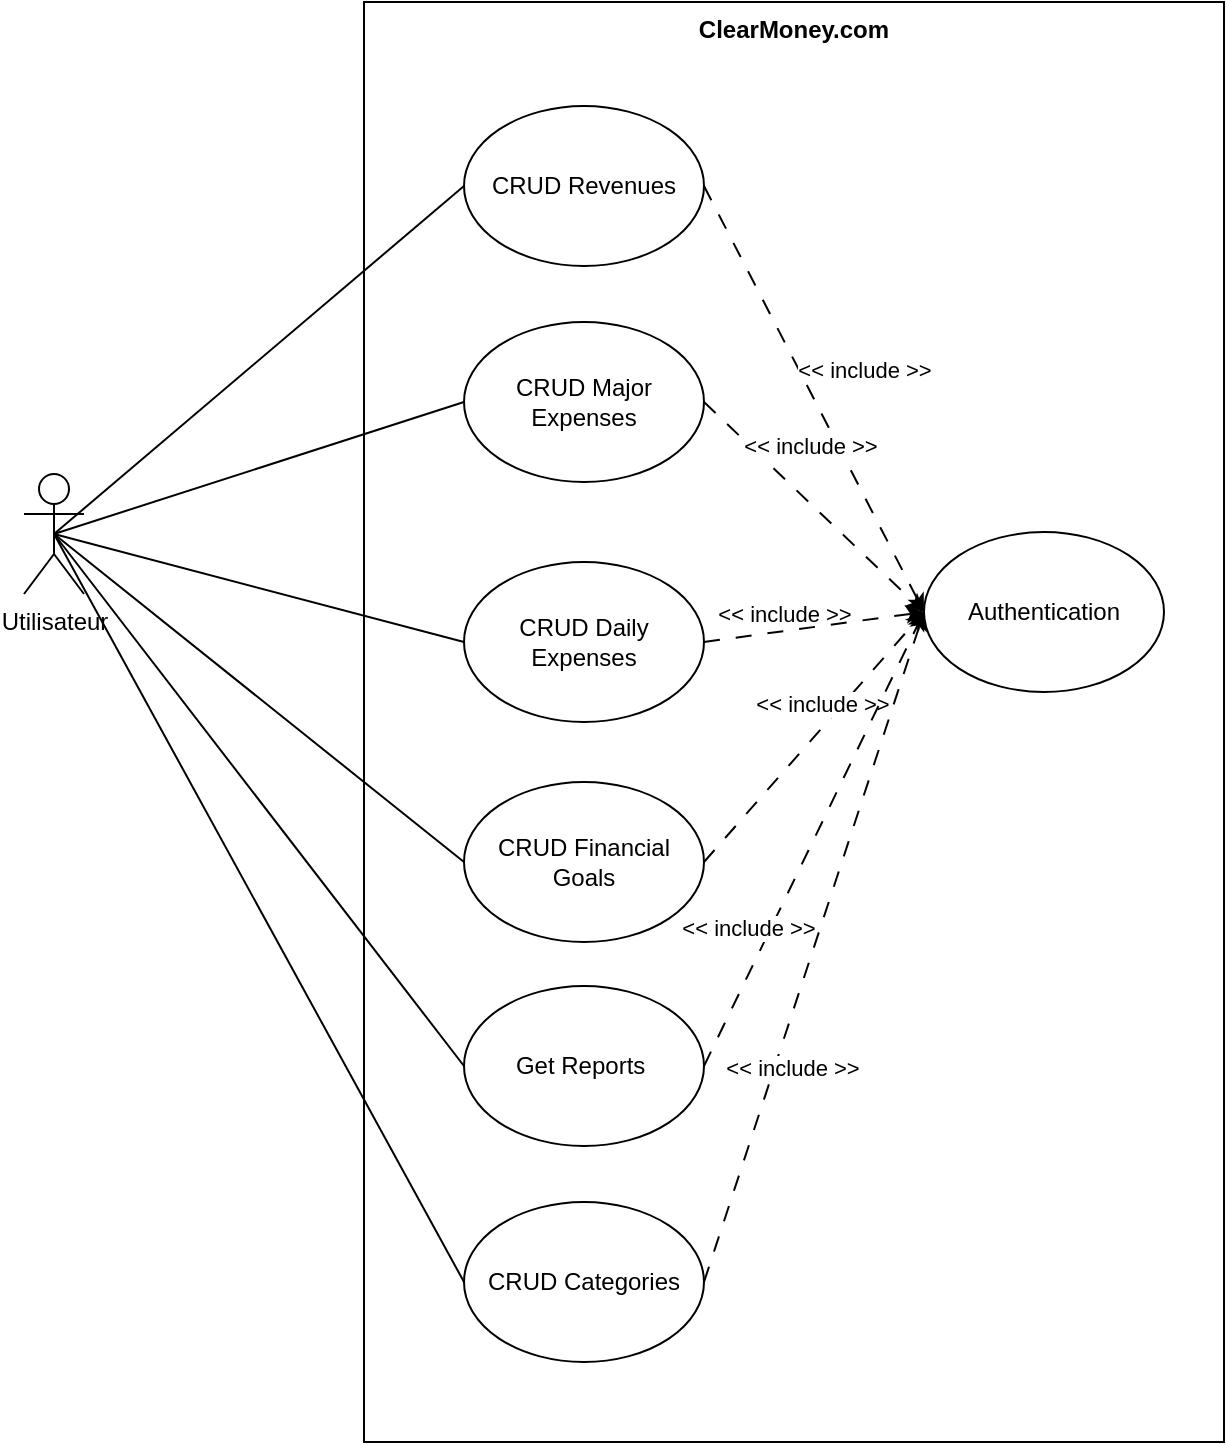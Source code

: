 <mxfile>
    <diagram name="Page-1" id="5QJrJIzcXwLKa7ETfwGM">
        <mxGraphModel dx="324" dy="613" grid="1" gridSize="10" guides="1" tooltips="1" connect="1" arrows="1" fold="1" page="1" pageScale="1" pageWidth="850" pageHeight="1100" math="0" shadow="0">
            <root>
                <mxCell id="0"/>
                <mxCell id="1" parent="0"/>
                <mxCell id="36gx3z8lY3JEfR8uMzHo-1" value="&lt;b&gt;ClearMoney.com&lt;/b&gt;" style="html=1;whiteSpace=wrap;verticalAlign=top;" parent="1" vertex="1">
                    <mxGeometry x="1500" y="260" width="430" height="720" as="geometry"/>
                </mxCell>
                <mxCell id="36gx3z8lY3JEfR8uMzHo-2" style="rounded=0;orthogonalLoop=1;jettySize=auto;html=1;exitX=1;exitY=0.5;exitDx=0;exitDy=0;entryX=0;entryY=0.5;entryDx=0;entryDy=0;dashed=1;dashPattern=8 8;" parent="1" source="36gx3z8lY3JEfR8uMzHo-4" target="36gx3z8lY3JEfR8uMzHo-11" edge="1">
                    <mxGeometry relative="1" as="geometry"/>
                </mxCell>
                <mxCell id="36gx3z8lY3JEfR8uMzHo-3" value="&amp;lt;&amp;lt; include &amp;gt;&amp;gt;" style="edgeLabel;html=1;align=center;verticalAlign=middle;resizable=0;points=[];shadow=0;" parent="36gx3z8lY3JEfR8uMzHo-2" vertex="1" connectable="0">
                    <mxGeometry x="-0.075" y="-1" relative="1" as="geometry">
                        <mxPoint x="-10" y="115" as="offset"/>
                    </mxGeometry>
                </mxCell>
                <mxCell id="36gx3z8lY3JEfR8uMzHo-4" value="CRUD Revenues" style="ellipse;whiteSpace=wrap;html=1;" parent="1" vertex="1">
                    <mxGeometry x="1550" y="312" width="120" height="80" as="geometry"/>
                </mxCell>
                <mxCell id="36gx3z8lY3JEfR8uMzHo-5" style="rounded=0;orthogonalLoop=1;jettySize=auto;html=1;exitX=1;exitY=0.5;exitDx=0;exitDy=0;entryX=0;entryY=0.5;entryDx=0;entryDy=0;dashed=1;dashPattern=8 8;" parent="1" source="36gx3z8lY3JEfR8uMzHo-6" target="36gx3z8lY3JEfR8uMzHo-11" edge="1">
                    <mxGeometry relative="1" as="geometry"/>
                </mxCell>
                <mxCell id="36gx3z8lY3JEfR8uMzHo-6" value="CRUD Major Expenses" style="ellipse;whiteSpace=wrap;html=1;" parent="1" vertex="1">
                    <mxGeometry x="1550" y="420" width="120" height="80" as="geometry"/>
                </mxCell>
                <mxCell id="36gx3z8lY3JEfR8uMzHo-7" style="rounded=0;orthogonalLoop=1;jettySize=auto;html=1;exitX=1;exitY=0.5;exitDx=0;exitDy=0;entryX=0;entryY=0.5;entryDx=0;entryDy=0;dashed=1;dashPattern=8 8;" parent="1" source="36gx3z8lY3JEfR8uMzHo-8" target="36gx3z8lY3JEfR8uMzHo-11" edge="1">
                    <mxGeometry relative="1" as="geometry"/>
                </mxCell>
                <mxCell id="36gx3z8lY3JEfR8uMzHo-8" value="&lt;div style=&quot;direction: rtl;&quot;&gt;&lt;span style=&quot;background-color: initial;&quot;&gt;CRUD Financial Goals&lt;/span&gt;&lt;/div&gt;" style="ellipse;whiteSpace=wrap;html=1;" parent="1" vertex="1">
                    <mxGeometry x="1550" y="650" width="120" height="80" as="geometry"/>
                </mxCell>
                <mxCell id="36gx3z8lY3JEfR8uMzHo-9" style="rounded=0;orthogonalLoop=1;jettySize=auto;html=1;exitX=1;exitY=0.5;exitDx=0;exitDy=0;entryX=0;entryY=0.5;entryDx=0;entryDy=0;dashed=1;dashPattern=8 8;" parent="1" source="36gx3z8lY3JEfR8uMzHo-10" target="36gx3z8lY3JEfR8uMzHo-11" edge="1">
                    <mxGeometry relative="1" as="geometry"/>
                </mxCell>
                <mxCell id="36gx3z8lY3JEfR8uMzHo-10" value="CRUD Daily Expenses" style="ellipse;whiteSpace=wrap;html=1;" parent="1" vertex="1">
                    <mxGeometry x="1550" y="540" width="120" height="80" as="geometry"/>
                </mxCell>
                <mxCell id="36gx3z8lY3JEfR8uMzHo-11" value="Authentication" style="ellipse;whiteSpace=wrap;html=1;" parent="1" vertex="1">
                    <mxGeometry x="1780" y="525" width="120" height="80" as="geometry"/>
                </mxCell>
                <mxCell id="36gx3z8lY3JEfR8uMzHo-12" style="rounded=0;orthogonalLoop=1;jettySize=auto;html=1;exitX=0.5;exitY=0.5;exitDx=0;exitDy=0;exitPerimeter=0;entryX=0;entryY=0.5;entryDx=0;entryDy=0;endArrow=none;endFill=0;" parent="1" source="36gx3z8lY3JEfR8uMzHo-16" target="36gx3z8lY3JEfR8uMzHo-4" edge="1">
                    <mxGeometry relative="1" as="geometry"/>
                </mxCell>
                <mxCell id="36gx3z8lY3JEfR8uMzHo-13" style="rounded=0;orthogonalLoop=1;jettySize=auto;html=1;exitX=0.5;exitY=0.5;exitDx=0;exitDy=0;exitPerimeter=0;entryX=0;entryY=0.5;entryDx=0;entryDy=0;endArrow=none;endFill=0;" parent="1" source="36gx3z8lY3JEfR8uMzHo-16" target="36gx3z8lY3JEfR8uMzHo-6" edge="1">
                    <mxGeometry relative="1" as="geometry"/>
                </mxCell>
                <mxCell id="36gx3z8lY3JEfR8uMzHo-14" style="rounded=0;orthogonalLoop=1;jettySize=auto;html=1;exitX=0.5;exitY=0.5;exitDx=0;exitDy=0;exitPerimeter=0;entryX=0;entryY=0.5;entryDx=0;entryDy=0;endArrow=none;endFill=0;" parent="1" source="36gx3z8lY3JEfR8uMzHo-16" target="36gx3z8lY3JEfR8uMzHo-10" edge="1">
                    <mxGeometry relative="1" as="geometry"/>
                </mxCell>
                <mxCell id="36gx3z8lY3JEfR8uMzHo-15" style="rounded=0;orthogonalLoop=1;jettySize=auto;html=1;exitX=0.5;exitY=0.5;exitDx=0;exitDy=0;exitPerimeter=0;entryX=0;entryY=0.5;entryDx=0;entryDy=0;endArrow=none;endFill=0;" parent="1" source="36gx3z8lY3JEfR8uMzHo-16" target="36gx3z8lY3JEfR8uMzHo-8" edge="1">
                    <mxGeometry relative="1" as="geometry"/>
                </mxCell>
                <mxCell id="36gx3z8lY3JEfR8uMzHo-16" value="Utilisateur" style="shape=umlActor;verticalLabelPosition=bottom;verticalAlign=top;html=1;outlineConnect=0;" parent="1" vertex="1">
                    <mxGeometry x="1330" y="496" width="30" height="60" as="geometry"/>
                </mxCell>
                <mxCell id="36gx3z8lY3JEfR8uMzHo-17" value="&amp;lt;&amp;lt; include &amp;gt;&amp;gt;" style="edgeLabel;html=1;align=center;verticalAlign=middle;resizable=0;points=[];" parent="1" vertex="1" connectable="0">
                    <mxGeometry x="1700.002" y="470.002" as="geometry">
                        <mxPoint x="23" y="12" as="offset"/>
                    </mxGeometry>
                </mxCell>
                <mxCell id="36gx3z8lY3JEfR8uMzHo-18" value="&amp;lt;&amp;lt; include &amp;gt;&amp;gt;" style="edgeLabel;html=1;align=center;verticalAlign=middle;resizable=0;points=[];" parent="1" vertex="1" connectable="0">
                    <mxGeometry x="1749.592" y="444.072" as="geometry"/>
                </mxCell>
                <mxCell id="36gx3z8lY3JEfR8uMzHo-19" value="&amp;lt;&amp;lt; include &amp;gt;&amp;gt;" style="edgeLabel;html=1;align=center;verticalAlign=middle;resizable=0;points=[];" parent="1" vertex="1" connectable="0">
                    <mxGeometry x="1730.002" y="610.002" as="geometry">
                        <mxPoint x="-1" y="1" as="offset"/>
                    </mxGeometry>
                </mxCell>
                <mxCell id="36gx3z8lY3JEfR8uMzHo-20" style="rounded=0;orthogonalLoop=1;jettySize=auto;html=1;exitX=1;exitY=0.5;exitDx=0;exitDy=0;entryX=0;entryY=0.5;entryDx=0;entryDy=0;dashed=1;dashPattern=8 8;" parent="1" source="36gx3z8lY3JEfR8uMzHo-21" target="36gx3z8lY3JEfR8uMzHo-11" edge="1">
                    <mxGeometry relative="1" as="geometry">
                        <mxPoint x="1800" y="610" as="targetPoint"/>
                    </mxGeometry>
                </mxCell>
                <mxCell id="36gx3z8lY3JEfR8uMzHo-21" value="&lt;div style=&quot;direction: rtl;&quot;&gt;&amp;nbsp;Get Reports&lt;/div&gt;" style="ellipse;whiteSpace=wrap;html=1;" parent="1" vertex="1">
                    <mxGeometry x="1550" y="752" width="120" height="80" as="geometry"/>
                </mxCell>
                <mxCell id="36gx3z8lY3JEfR8uMzHo-22" style="rounded=0;orthogonalLoop=1;jettySize=auto;html=1;exitX=0.5;exitY=0.5;exitDx=0;exitDy=0;exitPerimeter=0;entryX=0;entryY=0.5;entryDx=0;entryDy=0;endArrow=none;endFill=0;" parent="1" source="36gx3z8lY3JEfR8uMzHo-16" target="36gx3z8lY3JEfR8uMzHo-21" edge="1">
                    <mxGeometry relative="1" as="geometry">
                        <mxPoint x="1345" y="628" as="sourcePoint"/>
                    </mxGeometry>
                </mxCell>
                <mxCell id="36gx3z8lY3JEfR8uMzHo-23" value="&amp;lt;&amp;lt; include &amp;gt;&amp;gt;" style="edgeLabel;html=1;align=center;verticalAlign=middle;resizable=0;points=[];" parent="1" vertex="1" connectable="0">
                    <mxGeometry x="1700.002" y="720.002" as="geometry">
                        <mxPoint x="-8" y="3" as="offset"/>
                    </mxGeometry>
                </mxCell>
                <mxCell id="2" value="&lt;div style=&quot;direction: rtl;&quot;&gt;&lt;span style=&quot;background-color: initial;&quot;&gt;CRUD Categories&lt;/span&gt;&lt;/div&gt;" style="ellipse;whiteSpace=wrap;html=1;" vertex="1" parent="1">
                    <mxGeometry x="1550" y="860" width="120" height="80" as="geometry"/>
                </mxCell>
                <mxCell id="3" style="rounded=0;orthogonalLoop=1;jettySize=auto;html=1;exitX=0.5;exitY=0.5;exitDx=0;exitDy=0;exitPerimeter=0;entryX=0;entryY=0.5;entryDx=0;entryDy=0;endArrow=none;endFill=0;" edge="1" parent="1" source="36gx3z8lY3JEfR8uMzHo-16" target="2">
                    <mxGeometry relative="1" as="geometry">
                        <mxPoint x="1355" y="536" as="sourcePoint"/>
                        <mxPoint x="1560" y="802" as="targetPoint"/>
                    </mxGeometry>
                </mxCell>
                <mxCell id="4" style="rounded=0;orthogonalLoop=1;jettySize=auto;html=1;exitX=1;exitY=0.5;exitDx=0;exitDy=0;entryX=0;entryY=0.5;entryDx=0;entryDy=0;dashed=1;dashPattern=8 8;" edge="1" parent="1" source="2" target="36gx3z8lY3JEfR8uMzHo-11">
                    <mxGeometry relative="1" as="geometry">
                        <mxPoint x="1790" y="575" as="targetPoint"/>
                        <mxPoint x="1680" y="802" as="sourcePoint"/>
                    </mxGeometry>
                </mxCell>
                <mxCell id="5" value="&amp;lt;&amp;lt; include &amp;gt;&amp;gt;" style="edgeLabel;html=1;align=center;verticalAlign=middle;resizable=0;points=[];" vertex="1" connectable="0" parent="1">
                    <mxGeometry x="1715.002" y="792.002" as="geometry">
                        <mxPoint x="-1" y="1" as="offset"/>
                    </mxGeometry>
                </mxCell>
            </root>
        </mxGraphModel>
    </diagram>
</mxfile>